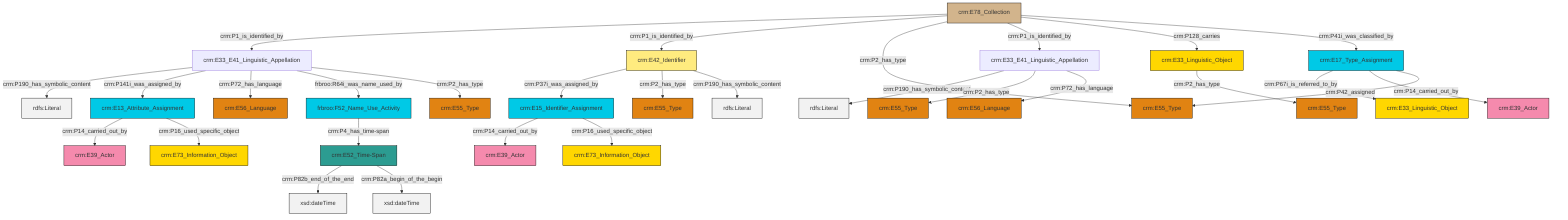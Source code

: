 graph TD
classDef Literal fill:#f2f2f2,stroke:#000000;
classDef CRM_Entity fill:#FFFFFF,stroke:#000000;
classDef Temporal_Entity fill:#00C9E6, stroke:#000000;
classDef Type fill:#E18312, stroke:#000000;
classDef Time-Span fill:#2C9C91, stroke:#000000;
classDef Appellation fill:#FFEB7F, stroke:#000000;
classDef Place fill:#008836, stroke:#000000;
classDef Persistent_Item fill:#B266B2, stroke:#000000;
classDef Conceptual_Object fill:#FFD700, stroke:#000000;
classDef Physical_Thing fill:#D2B48C, stroke:#000000;
classDef Actor fill:#f58aad, stroke:#000000;
classDef PC_Classes fill:#4ce600, stroke:#000000;
classDef Multi fill:#cccccc,stroke:#000000;

0["crm:E17_Type_Assignment"]:::Temporal_Entity -->|crm:P67i_is_referred_to_by| 1["crm:E33_Linguistic_Object"]:::Conceptual_Object
2["crm:E13_Attribute_Assignment"]:::Temporal_Entity -->|crm:P14_carried_out_by| 3["crm:E39_Actor"]:::Actor
10["crm:E78_Collection"]:::Physical_Thing -->|crm:P1_is_identified_by| 11["crm:E33_E41_Linguistic_Appellation"]:::Default
10["crm:E78_Collection"]:::Physical_Thing -->|crm:P1_is_identified_by| 12["crm:E42_Identifier"]:::Appellation
11["crm:E33_E41_Linguistic_Appellation"]:::Default -->|crm:P190_has_symbolic_content| 19[rdfs:Literal]:::Literal
10["crm:E78_Collection"]:::Physical_Thing -->|crm:P2_has_type| 22["crm:E55_Type"]:::Type
8["frbroo:F52_Name_Use_Activity"]:::Temporal_Entity -->|crm:P4_has_time-span| 23["crm:E52_Time-Span"]:::Time-Span
11["crm:E33_E41_Linguistic_Appellation"]:::Default -->|crm:P141i_was_assigned_by| 2["crm:E13_Attribute_Assignment"]:::Temporal_Entity
12["crm:E42_Identifier"]:::Appellation -->|crm:P37i_was_assigned_by| 24["crm:E15_Identifier_Assignment"]:::Temporal_Entity
11["crm:E33_E41_Linguistic_Appellation"]:::Default -->|crm:P72_has_language| 17["crm:E56_Language"]:::Type
10["crm:E78_Collection"]:::Physical_Thing -->|crm:P1_is_identified_by| 26["crm:E33_E41_Linguistic_Appellation"]:::Default
10["crm:E78_Collection"]:::Physical_Thing -->|crm:P128_carries| 27["crm:E33_Linguistic_Object"]:::Conceptual_Object
2["crm:E13_Attribute_Assignment"]:::Temporal_Entity -->|crm:P16_used_specific_object| 13["crm:E73_Information_Object"]:::Conceptual_Object
12["crm:E42_Identifier"]:::Appellation -->|crm:P2_has_type| 6["crm:E55_Type"]:::Type
24["crm:E15_Identifier_Assignment"]:::Temporal_Entity -->|crm:P14_carried_out_by| 28["crm:E39_Actor"]:::Actor
26["crm:E33_E41_Linguistic_Appellation"]:::Default -->|crm:P190_has_symbolic_content| 29[rdfs:Literal]:::Literal
12["crm:E42_Identifier"]:::Appellation -->|crm:P190_has_symbolic_content| 32[rdfs:Literal]:::Literal
11["crm:E33_E41_Linguistic_Appellation"]:::Default -->|frbroo:R64i_was_name_used_by| 8["frbroo:F52_Name_Use_Activity"]:::Temporal_Entity
0["crm:E17_Type_Assignment"]:::Temporal_Entity -->|crm:P14_carried_out_by| 33["crm:E39_Actor"]:::Actor
23["crm:E52_Time-Span"]:::Time-Span -->|crm:P82b_end_of_the_end| 34[xsd:dateTime]:::Literal
26["crm:E33_E41_Linguistic_Appellation"]:::Default -->|crm:P2_has_type| 20["crm:E55_Type"]:::Type
23["crm:E52_Time-Span"]:::Time-Span -->|crm:P82a_begin_of_the_begin| 36[xsd:dateTime]:::Literal
0["crm:E17_Type_Assignment"]:::Temporal_Entity -->|crm:P42_assigned| 22["crm:E55_Type"]:::Type
26["crm:E33_E41_Linguistic_Appellation"]:::Default -->|crm:P72_has_language| 4["crm:E56_Language"]:::Type
11["crm:E33_E41_Linguistic_Appellation"]:::Default -->|crm:P2_has_type| 15["crm:E55_Type"]:::Type
24["crm:E15_Identifier_Assignment"]:::Temporal_Entity -->|crm:P16_used_specific_object| 45["crm:E73_Information_Object"]:::Conceptual_Object
10["crm:E78_Collection"]:::Physical_Thing -->|crm:P41i_was_classified_by| 0["crm:E17_Type_Assignment"]:::Temporal_Entity
27["crm:E33_Linguistic_Object"]:::Conceptual_Object -->|crm:P2_has_type| 30["crm:E55_Type"]:::Type